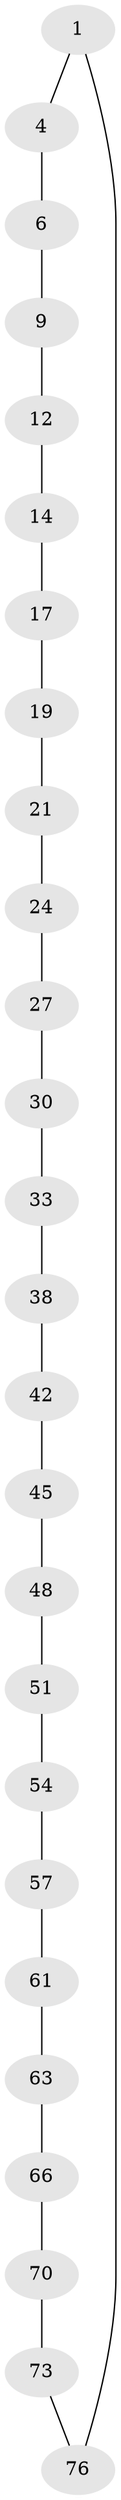 // original degree distribution, {2: 1.0}
// Generated by graph-tools (version 1.1) at 2025/20/03/04/25 18:20:10]
// undirected, 26 vertices, 26 edges
graph export_dot {
graph [start="1"]
  node [color=gray90,style=filled];
  1 [super="+2"];
  4 [super="+5"];
  6 [super="+7"];
  9 [super="+10"];
  12 [super="+13"];
  14 [super="+15"];
  17 [super="+18"];
  19 [super="+20"];
  21 [super="+22"];
  24 [super="+25"];
  27 [super="+28"];
  30 [super="+31"];
  33 [super="+34"];
  38 [super="+39"];
  42 [super="+43"];
  45 [super="+46"];
  48 [super="+49"];
  51 [super="+52"];
  54 [super="+55"];
  57 [super="+58"];
  61 [super="+62"];
  63 [super="+64"];
  66 [super="+67"];
  70 [super="+71"];
  73 [super="+74"];
  76 [super="+77"];
  1 -- 4;
  1 -- 76;
  4 -- 6;
  6 -- 9;
  9 -- 12;
  12 -- 14;
  14 -- 17;
  17 -- 19;
  19 -- 21;
  21 -- 24;
  24 -- 27;
  27 -- 30;
  30 -- 33;
  33 -- 38;
  38 -- 42;
  42 -- 45;
  45 -- 48;
  48 -- 51;
  51 -- 54;
  54 -- 57;
  57 -- 61;
  61 -- 63;
  63 -- 66;
  66 -- 70;
  70 -- 73;
  73 -- 76;
}
